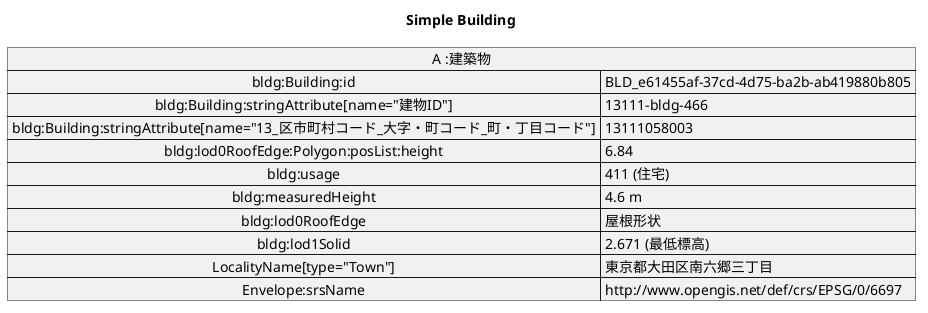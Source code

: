 @startuml
title Simple Building
map "A :建築物" as A {
 bldg:Building:id => BLD_e61455af-37cd-4d75-ba2b-ab419880b805
 bldg:Building:stringAttribute[name="建物ID"] => 13111-bldg-466
 bldg:Building:stringAttribute[name="13_区市町村コード_大字・町コード_町・丁目コード"] => 13111058003
 bldg:lod0RoofEdge:Polygon:posList:height => 6.84
 bldg:usage => 411 (住宅)
 bldg:measuredHeight => 4.6 m
 bldg:lod0RoofEdge => 屋根形状
 bldg:lod1Solid => 2.671 (最低標高)
 LocalityName[type="Town"] => 東京都大田区南六郷三丁目
 Envelope:srsName => http://www.opengis.net/def/crs/EPSG/0/6697
}
@enduml
